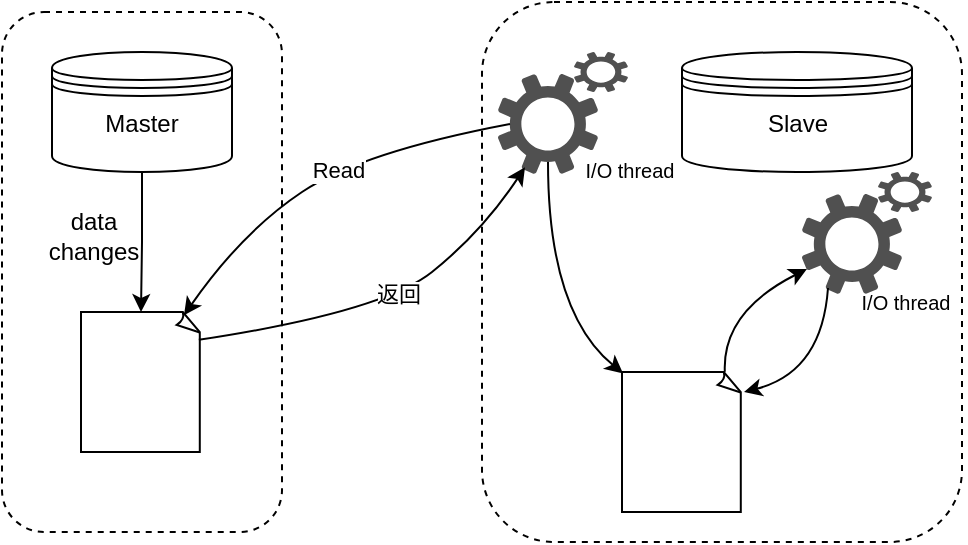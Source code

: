 <mxfile version="26.0.13">
  <diagram name="第 1 页" id="Dbv_p4bsYEW3tgNIge1V">
    <mxGraphModel dx="707" dy="467" grid="1" gridSize="10" guides="1" tooltips="1" connect="1" arrows="1" fold="1" page="1" pageScale="1" pageWidth="827" pageHeight="1169" math="0" shadow="0">
      <root>
        <mxCell id="0" />
        <mxCell id="1" parent="0" />
        <mxCell id="5cQ4iYuFxSIM7iHGhTt3-1" value="" style="rounded=1;whiteSpace=wrap;html=1;dashed=1;" vertex="1" parent="1">
          <mxGeometry x="190" y="120" width="140" height="260" as="geometry" />
        </mxCell>
        <mxCell id="5cQ4iYuFxSIM7iHGhTt3-2" value="" style="rounded=1;whiteSpace=wrap;html=1;dashed=1;" vertex="1" parent="1">
          <mxGeometry x="430" y="115" width="240" height="270" as="geometry" />
        </mxCell>
        <mxCell id="5cQ4iYuFxSIM7iHGhTt3-4" value="" style="whiteSpace=wrap;html=1;shape=mxgraph.basic.document" vertex="1" parent="1">
          <mxGeometry x="229.5" y="270" width="60" height="70" as="geometry" />
        </mxCell>
        <mxCell id="5cQ4iYuFxSIM7iHGhTt3-6" value="" style="whiteSpace=wrap;html=1;shape=mxgraph.basic.document" vertex="1" parent="1">
          <mxGeometry x="500" y="300" width="60" height="70" as="geometry" />
        </mxCell>
        <mxCell id="5cQ4iYuFxSIM7iHGhTt3-7" value="" style="shape=datastore;whiteSpace=wrap;html=1;" vertex="1" parent="1">
          <mxGeometry x="215" y="140" width="90" height="60" as="geometry" />
        </mxCell>
        <mxCell id="5cQ4iYuFxSIM7iHGhTt3-8" value="" style="shape=datastore;whiteSpace=wrap;html=1;" vertex="1" parent="1">
          <mxGeometry x="530" y="140" width="115" height="60" as="geometry" />
        </mxCell>
        <mxCell id="5cQ4iYuFxSIM7iHGhTt3-13" value="" style="group" vertex="1" connectable="0" parent="1">
          <mxGeometry x="438" y="140" width="102" height="70" as="geometry" />
        </mxCell>
        <mxCell id="5cQ4iYuFxSIM7iHGhTt3-9" value="" style="sketch=0;pointerEvents=1;shadow=0;dashed=0;html=1;strokeColor=none;labelPosition=center;verticalLabelPosition=bottom;verticalAlign=top;align=center;fillColor=#505050;shape=mxgraph.mscae.enterprise.settings;direction=south;" vertex="1" parent="5cQ4iYuFxSIM7iHGhTt3-13">
          <mxGeometry y="11" width="50" height="50" as="geometry" />
        </mxCell>
        <mxCell id="5cQ4iYuFxSIM7iHGhTt3-10" value="" style="sketch=0;pointerEvents=1;shadow=0;dashed=0;html=1;strokeColor=none;labelPosition=center;verticalLabelPosition=bottom;verticalAlign=top;align=center;fillColor=#505050;shape=mxgraph.mscae.enterprise.settings" vertex="1" parent="5cQ4iYuFxSIM7iHGhTt3-13">
          <mxGeometry x="38" width="27" height="20" as="geometry" />
        </mxCell>
        <mxCell id="5cQ4iYuFxSIM7iHGhTt3-21" value="I/O thread" style="text;html=1;align=center;verticalAlign=middle;whiteSpace=wrap;rounded=0;fontFamily=Helvetica;fontSize=10;fontColor=default;" vertex="1" parent="5cQ4iYuFxSIM7iHGhTt3-13">
          <mxGeometry x="36" y="44" width="60" height="30" as="geometry" />
        </mxCell>
        <mxCell id="5cQ4iYuFxSIM7iHGhTt3-14" value="" style="group" vertex="1" connectable="0" parent="1">
          <mxGeometry x="590" y="200" width="65" height="61" as="geometry" />
        </mxCell>
        <mxCell id="5cQ4iYuFxSIM7iHGhTt3-15" value="" style="sketch=0;pointerEvents=1;shadow=0;dashed=0;html=1;strokeColor=none;labelPosition=center;verticalLabelPosition=bottom;verticalAlign=top;align=center;fillColor=#505050;shape=mxgraph.mscae.enterprise.settings;direction=south;" vertex="1" parent="5cQ4iYuFxSIM7iHGhTt3-14">
          <mxGeometry y="11" width="50" height="50" as="geometry" />
        </mxCell>
        <mxCell id="5cQ4iYuFxSIM7iHGhTt3-16" value="" style="sketch=0;pointerEvents=1;shadow=0;dashed=0;html=1;strokeColor=none;labelPosition=center;verticalLabelPosition=bottom;verticalAlign=top;align=center;fillColor=#505050;shape=mxgraph.mscae.enterprise.settings" vertex="1" parent="5cQ4iYuFxSIM7iHGhTt3-14">
          <mxGeometry x="38" width="27" height="20" as="geometry" />
        </mxCell>
        <mxCell id="5cQ4iYuFxSIM7iHGhTt3-17" style="edgeStyle=orthogonalEdgeStyle;rounded=0;orthogonalLoop=1;jettySize=auto;html=1;entryX=0.5;entryY=0;entryDx=0;entryDy=0;entryPerimeter=0;" edge="1" parent="1" source="5cQ4iYuFxSIM7iHGhTt3-7" target="5cQ4iYuFxSIM7iHGhTt3-4">
          <mxGeometry relative="1" as="geometry" />
        </mxCell>
        <mxCell id="5cQ4iYuFxSIM7iHGhTt3-19" value="" style="curved=1;endArrow=none;html=1;rounded=0;exitX=0.858;exitY=0.024;exitDx=0;exitDy=0;exitPerimeter=0;entryX=0.5;entryY=0.88;entryDx=0;entryDy=0;entryPerimeter=0;startFill=1;startArrow=classic;" edge="1" parent="1" source="5cQ4iYuFxSIM7iHGhTt3-4" target="5cQ4iYuFxSIM7iHGhTt3-9">
          <mxGeometry width="50" height="50" relative="1" as="geometry">
            <mxPoint x="302.5" y="280" as="sourcePoint" />
            <mxPoint x="352.5" y="230" as="targetPoint" />
            <Array as="points">
              <mxPoint x="310" y="230" />
              <mxPoint x="370" y="190" />
            </Array>
          </mxGeometry>
        </mxCell>
        <mxCell id="5cQ4iYuFxSIM7iHGhTt3-40" value="Read" style="edgeLabel;html=1;align=center;verticalAlign=middle;resizable=0;points=[];" vertex="1" connectable="0" parent="5cQ4iYuFxSIM7iHGhTt3-19">
          <mxGeometry x="0.092" y="-1" relative="1" as="geometry">
            <mxPoint as="offset" />
          </mxGeometry>
        </mxCell>
        <mxCell id="5cQ4iYuFxSIM7iHGhTt3-20" value="" style="curved=1;endArrow=none;html=1;rounded=0;exitX=0.933;exitY=0.73;exitDx=0;exitDy=0;exitPerimeter=0;entryX=0.982;entryY=0.199;entryDx=0;entryDy=0;entryPerimeter=0;startFill=1;startArrow=classic;" edge="1" parent="1" source="5cQ4iYuFxSIM7iHGhTt3-9" target="5cQ4iYuFxSIM7iHGhTt3-4">
          <mxGeometry width="50" height="50" relative="1" as="geometry">
            <mxPoint x="454" y="186" as="sourcePoint" />
            <mxPoint x="300" y="286" as="targetPoint" />
            <Array as="points">
              <mxPoint x="430" y="230" />
              <mxPoint x="380" y="270" />
            </Array>
          </mxGeometry>
        </mxCell>
        <mxCell id="5cQ4iYuFxSIM7iHGhTt3-42" value="返回" style="edgeLabel;html=1;align=center;verticalAlign=middle;resizable=0;points=[];" vertex="1" connectable="0" parent="5cQ4iYuFxSIM7iHGhTt3-20">
          <mxGeometry x="-0.071" y="-2" relative="1" as="geometry">
            <mxPoint as="offset" />
          </mxGeometry>
        </mxCell>
        <mxCell id="5cQ4iYuFxSIM7iHGhTt3-27" value="I/O thread" style="text;html=1;align=center;verticalAlign=middle;whiteSpace=wrap;rounded=0;fontSize=10;" vertex="1" parent="1">
          <mxGeometry x="612" y="250" width="60" height="30" as="geometry" />
        </mxCell>
        <mxCell id="5cQ4iYuFxSIM7iHGhTt3-31" value="" style="curved=1;endArrow=classic;html=1;rounded=0;exitX=0.88;exitY=0.5;exitDx=0;exitDy=0;exitPerimeter=0;entryX=0.009;entryY=0.01;entryDx=0;entryDy=0;entryPerimeter=0;" edge="1" parent="1" source="5cQ4iYuFxSIM7iHGhTt3-9" target="5cQ4iYuFxSIM7iHGhTt3-6">
          <mxGeometry width="50" height="50" relative="1" as="geometry">
            <mxPoint x="366" y="190" as="sourcePoint" />
            <mxPoint x="520" y="290" as="targetPoint" />
            <Array as="points">
              <mxPoint x="463" y="270" />
            </Array>
          </mxGeometry>
        </mxCell>
        <mxCell id="5cQ4iYuFxSIM7iHGhTt3-32" value="" style="curved=1;endArrow=classic;html=1;rounded=0;exitX=0.857;exitY=-0.001;exitDx=0;exitDy=0;exitPerimeter=0;entryX=0.75;entryY=0.95;entryDx=0;entryDy=0;entryPerimeter=0;" edge="1" parent="1" source="5cQ4iYuFxSIM7iHGhTt3-6" target="5cQ4iYuFxSIM7iHGhTt3-15">
          <mxGeometry width="50" height="50" relative="1" as="geometry">
            <mxPoint x="473" y="205" as="sourcePoint" />
            <mxPoint x="530" y="300" as="targetPoint" />
            <Array as="points">
              <mxPoint x="550" y="270" />
            </Array>
          </mxGeometry>
        </mxCell>
        <mxCell id="5cQ4iYuFxSIM7iHGhTt3-33" value="" style="curved=1;endArrow=classic;html=1;rounded=0;exitX=0.857;exitY=-0.001;exitDx=0;exitDy=0;exitPerimeter=0;entryX=0.75;entryY=0.95;entryDx=0;entryDy=0;entryPerimeter=0;" edge="1" parent="1">
          <mxGeometry width="50" height="50" relative="1" as="geometry">
            <mxPoint x="603" y="258" as="sourcePoint" />
            <mxPoint x="561" y="310" as="targetPoint" />
            <Array as="points">
              <mxPoint x="600" y="300" />
            </Array>
          </mxGeometry>
        </mxCell>
        <mxCell id="5cQ4iYuFxSIM7iHGhTt3-34" value="data &lt;br&gt;changes" style="text;html=1;align=center;verticalAlign=middle;whiteSpace=wrap;rounded=0;" vertex="1" parent="1">
          <mxGeometry x="191" y="217" width="90" height="29" as="geometry" />
        </mxCell>
        <mxCell id="5cQ4iYuFxSIM7iHGhTt3-36" value="Master&lt;span style=&quot;color: rgba(0, 0, 0, 0); font-family: monospace; font-size: 0px; text-align: start; text-wrap-mode: nowrap;&quot;&gt;%3CmxGraphModel%3E%3Croot%3E%3CmxCell%20id%3D%220%22%2F%3E%3CmxCell%20id%3D%221%22%20parent%3D%220%22%2F%3E%3CmxCell%20id%3D%222%22%20value%3D%22%22%20style%3D%22curved%3D1%3BendArrow%3Dclassic%3Bhtml%3D1%3Brounded%3D0%3BexitX%3D0.857%3BexitY%3D-0.001%3BexitDx%3D0%3BexitDy%3D0%3BexitPerimeter%3D0%3BentryX%3D0.75%3BentryY%3D0.95%3BentryDx%3D0%3BentryDy%3D0%3BentryPerimeter%3D0%3B%22%20edge%3D%221%22%20parent%3D%221%22%3E%3CmxGeometry%20width%3D%2250%22%20height%3D%2250%22%20relative%3D%221%22%20as%3D%22geometry%22%3E%3CmxPoint%20x%3D%22551%22%20y%3D%22300%22%20as%3D%22sourcePoint%22%2F%3E%3CmxPoint%20x%3D%22593%22%20y%3D%22248%22%20as%3D%22targetPoint%22%2F%3E%3CArray%20as%3D%22points%22%3E%3CmxPoint%20x%3D%22540%22%20y%3D%22270%22%2F%3E%3C%2FArray%3E%3C%2FmxGeometry%3E%3C%2FmxCell%3E%3C%2Froot%3E%3C%2FmxGraphModel%3E&lt;/span&gt;" style="text;html=1;align=center;verticalAlign=middle;whiteSpace=wrap;rounded=0;" vertex="1" parent="1">
          <mxGeometry x="230" y="161" width="60" height="30" as="geometry" />
        </mxCell>
        <mxCell id="5cQ4iYuFxSIM7iHGhTt3-39" value="Slave" style="text;html=1;align=center;verticalAlign=middle;whiteSpace=wrap;rounded=0;" vertex="1" parent="1">
          <mxGeometry x="557.5" y="161" width="60" height="30" as="geometry" />
        </mxCell>
      </root>
    </mxGraphModel>
  </diagram>
</mxfile>
